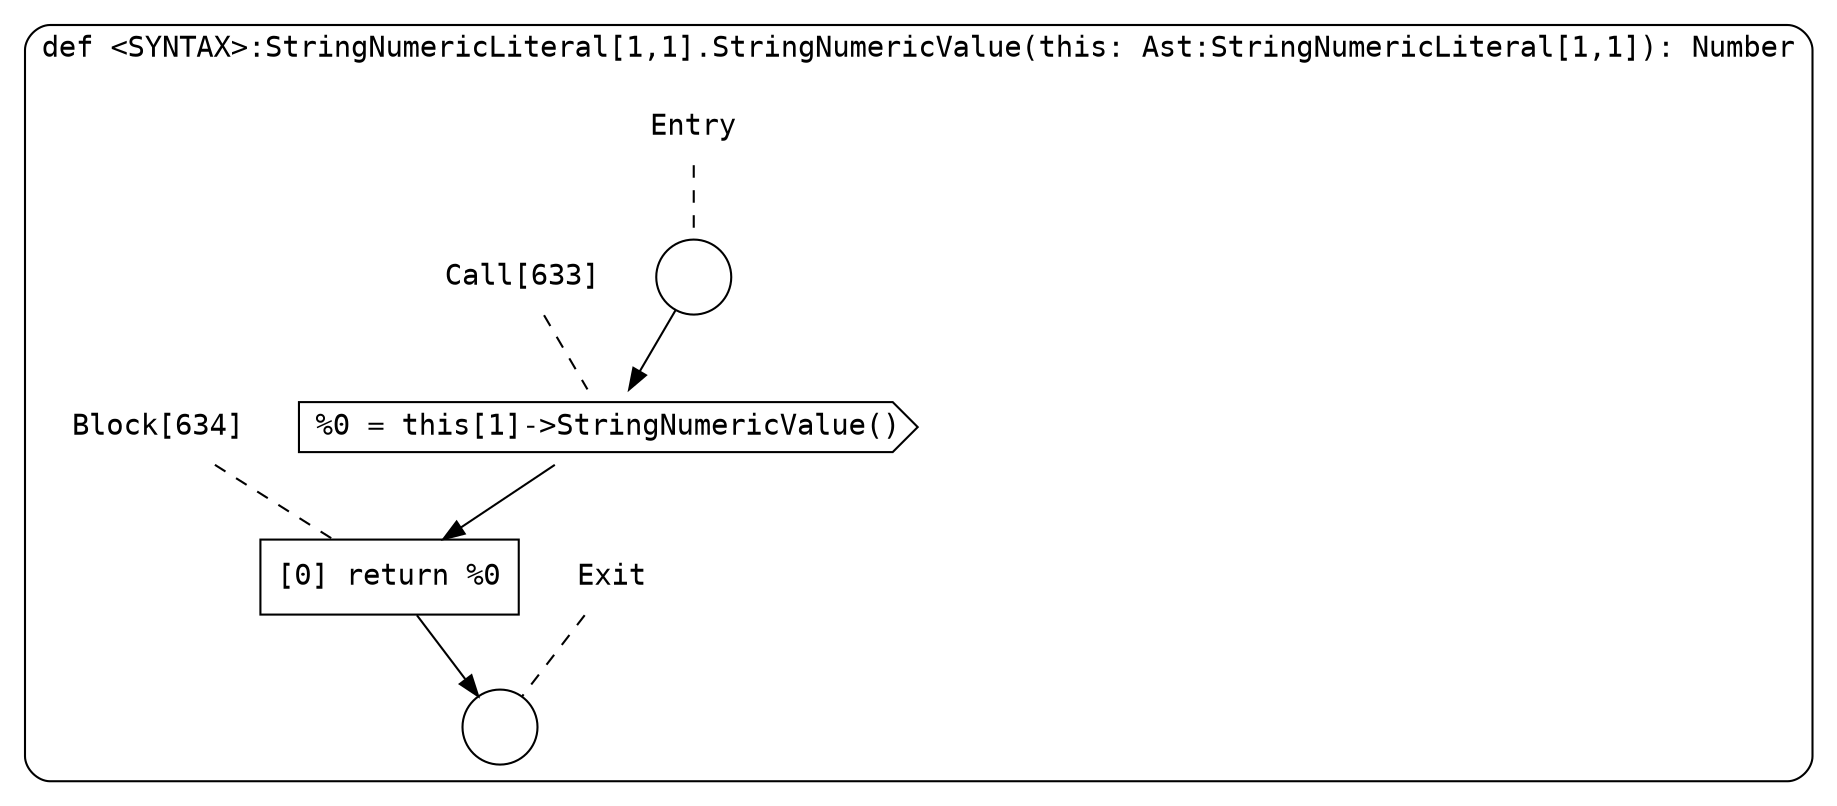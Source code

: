 digraph {
  graph [fontname = "Consolas"]
  node [fontname = "Consolas"]
  edge [fontname = "Consolas"]
  subgraph cluster83 {
    label = "def <SYNTAX>:StringNumericLiteral[1,1].StringNumericValue(this: Ast:StringNumericLiteral[1,1]): Number"
    style = rounded
    cluster83_entry_name [shape=none, label=<<font color="black">Entry</font>>]
    cluster83_entry_name -> cluster83_entry [arrowhead=none, color="black", style=dashed]
    cluster83_entry [shape=circle label=" " color="black" fillcolor="white" style=filled]
    cluster83_entry -> node633 [color="black"]
    cluster83_exit_name [shape=none, label=<<font color="black">Exit</font>>]
    cluster83_exit_name -> cluster83_exit [arrowhead=none, color="black", style=dashed]
    cluster83_exit [shape=circle label=" " color="black" fillcolor="white" style=filled]
    node633_name [shape=none, label=<<font color="black">Call[633]</font>>]
    node633_name -> node633 [arrowhead=none, color="black", style=dashed]
    node633 [shape=cds, label=<<font color="black">%0 = this[1]-&gt;StringNumericValue()</font>> color="black" fillcolor="white", style=filled]
    node633 -> node634 [color="black"]
    node634_name [shape=none, label=<<font color="black">Block[634]</font>>]
    node634_name -> node634 [arrowhead=none, color="black", style=dashed]
    node634 [shape=box, label=<<font color="black">[0] return %0<BR ALIGN="LEFT"/></font>> color="black" fillcolor="white", style=filled]
    node634 -> cluster83_exit [color="black"]
  }
}